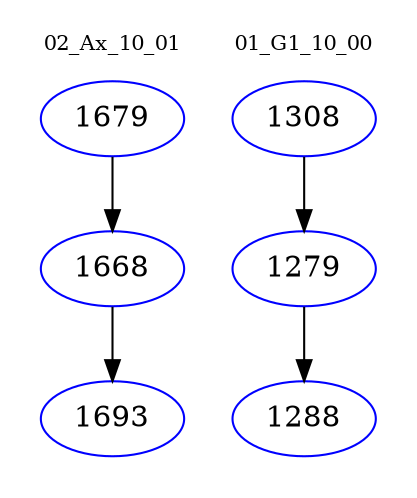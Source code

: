 digraph{
subgraph cluster_0 {
color = white
label = "02_Ax_10_01";
fontsize=10;
T0_1679 [label="1679", color="blue"]
T0_1679 -> T0_1668 [color="black"]
T0_1668 [label="1668", color="blue"]
T0_1668 -> T0_1693 [color="black"]
T0_1693 [label="1693", color="blue"]
}
subgraph cluster_1 {
color = white
label = "01_G1_10_00";
fontsize=10;
T1_1308 [label="1308", color="blue"]
T1_1308 -> T1_1279 [color="black"]
T1_1279 [label="1279", color="blue"]
T1_1279 -> T1_1288 [color="black"]
T1_1288 [label="1288", color="blue"]
}
}
